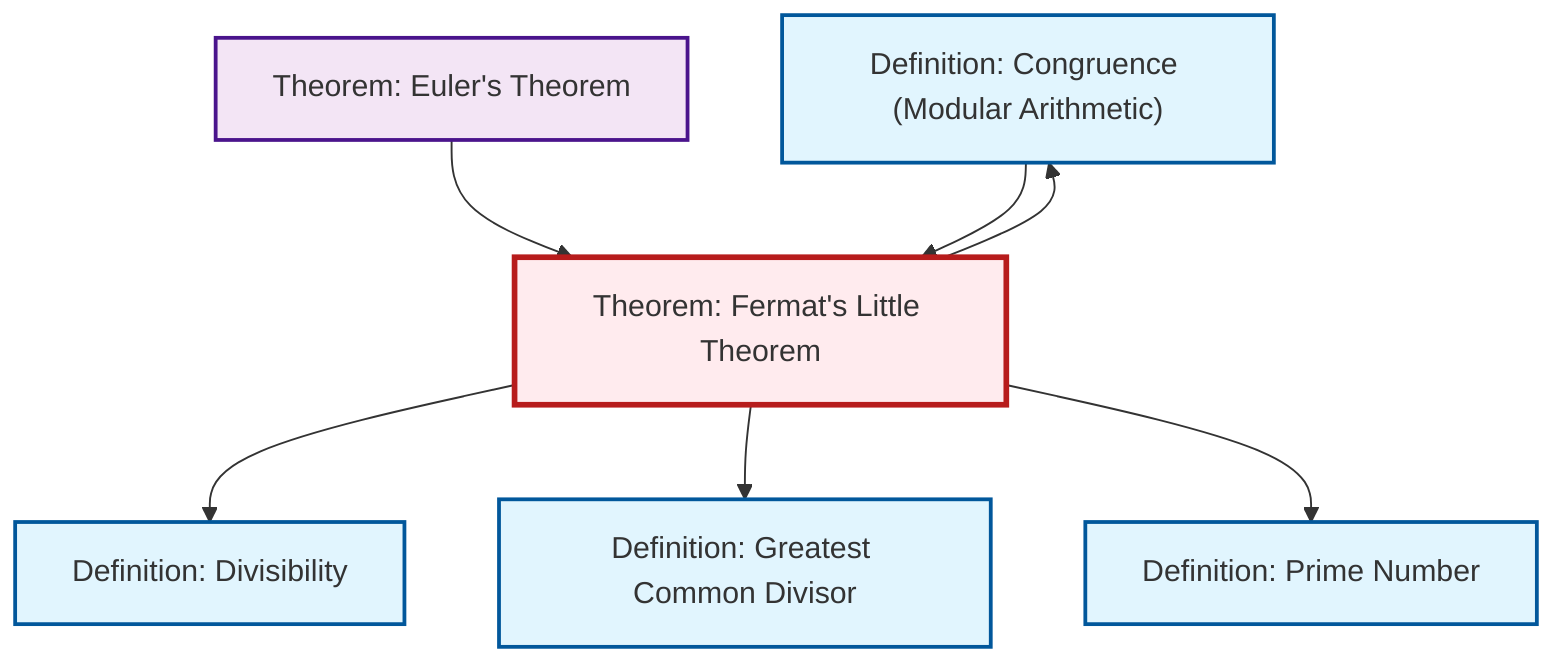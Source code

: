 graph TD
    classDef definition fill:#e1f5fe,stroke:#01579b,stroke-width:2px
    classDef theorem fill:#f3e5f5,stroke:#4a148c,stroke-width:2px
    classDef axiom fill:#fff3e0,stroke:#e65100,stroke-width:2px
    classDef example fill:#e8f5e9,stroke:#1b5e20,stroke-width:2px
    classDef current fill:#ffebee,stroke:#b71c1c,stroke-width:3px
    def-divisibility["Definition: Divisibility"]:::definition
    def-prime["Definition: Prime Number"]:::definition
    def-congruence["Definition: Congruence (Modular Arithmetic)"]:::definition
    thm-euler["Theorem: Euler's Theorem"]:::theorem
    def-gcd["Definition: Greatest Common Divisor"]:::definition
    thm-fermat-little["Theorem: Fermat's Little Theorem"]:::theorem
    thm-fermat-little --> def-congruence
    thm-euler --> thm-fermat-little
    thm-fermat-little --> def-divisibility
    thm-fermat-little --> def-gcd
    thm-fermat-little --> def-prime
    def-congruence --> thm-fermat-little
    class thm-fermat-little current